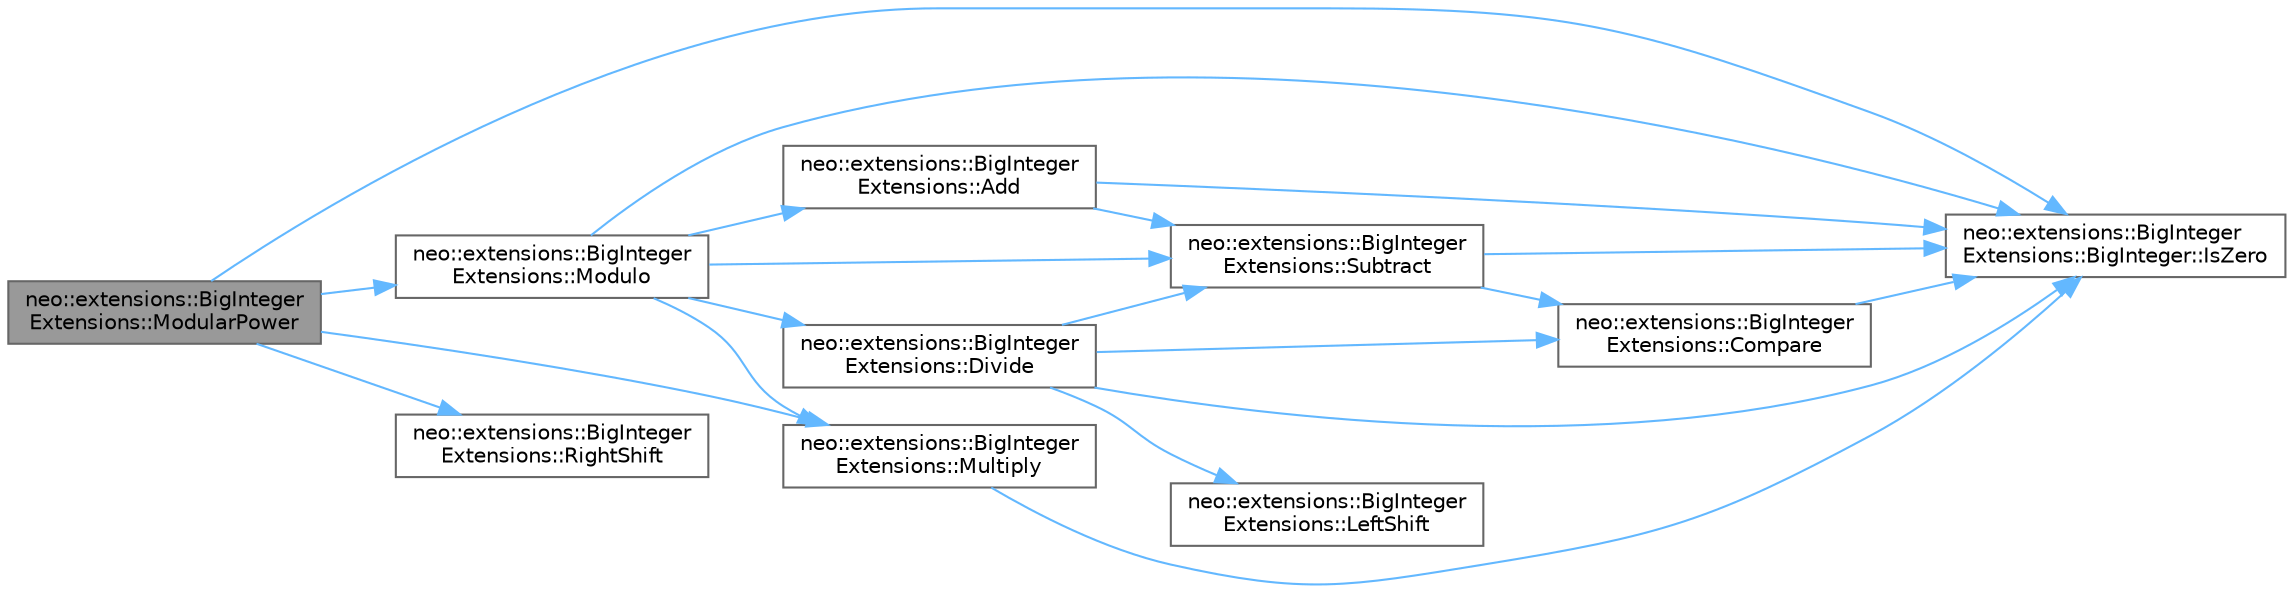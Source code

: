 digraph "neo::extensions::BigIntegerExtensions::ModularPower"
{
 // LATEX_PDF_SIZE
  bgcolor="transparent";
  edge [fontname=Helvetica,fontsize=10,labelfontname=Helvetica,labelfontsize=10];
  node [fontname=Helvetica,fontsize=10,shape=box,height=0.2,width=0.4];
  rankdir="LR";
  Node1 [id="Node000001",label="neo::extensions::BigInteger\lExtensions::ModularPower",height=0.2,width=0.4,color="gray40", fillcolor="grey60", style="filled", fontcolor="black",tooltip="Modular power operation (base^exponent mod modulus)"];
  Node1 -> Node2 [id="edge20_Node000001_Node000002",color="steelblue1",style="solid",tooltip=" "];
  Node2 [id="Node000002",label="neo::extensions::BigInteger\lExtensions::BigInteger::IsZero",height=0.2,width=0.4,color="grey40", fillcolor="white", style="filled",URL="$structneo_1_1extensions_1_1_big_integer_extensions_1_1_big_integer.html#a5678a4138aa2b7d1395ecf1091be4334",tooltip=" "];
  Node1 -> Node3 [id="edge21_Node000001_Node000003",color="steelblue1",style="solid",tooltip=" "];
  Node3 [id="Node000003",label="neo::extensions::BigInteger\lExtensions::Modulo",height=0.2,width=0.4,color="grey40", fillcolor="white", style="filled",URL="$classneo_1_1extensions_1_1_big_integer_extensions.html#a7c3f8c3cbe30676d091774e65c0d01b1",tooltip="Modulo operation."];
  Node3 -> Node4 [id="edge22_Node000003_Node000004",color="steelblue1",style="solid",tooltip=" "];
  Node4 [id="Node000004",label="neo::extensions::BigInteger\lExtensions::Add",height=0.2,width=0.4,color="grey40", fillcolor="white", style="filled",URL="$classneo_1_1extensions_1_1_big_integer_extensions.html#a43bb1d4c21295fce34a108540f56b805",tooltip="Add two BigIntegers."];
  Node4 -> Node2 [id="edge23_Node000004_Node000002",color="steelblue1",style="solid",tooltip=" "];
  Node4 -> Node5 [id="edge24_Node000004_Node000005",color="steelblue1",style="solid",tooltip=" "];
  Node5 [id="Node000005",label="neo::extensions::BigInteger\lExtensions::Subtract",height=0.2,width=0.4,color="grey40", fillcolor="white", style="filled",URL="$classneo_1_1extensions_1_1_big_integer_extensions.html#a9bb4f8270323224c45e9d77d6af3d4b4",tooltip="Subtract two BigIntegers."];
  Node5 -> Node6 [id="edge25_Node000005_Node000006",color="steelblue1",style="solid",tooltip=" "];
  Node6 [id="Node000006",label="neo::extensions::BigInteger\lExtensions::Compare",height=0.2,width=0.4,color="grey40", fillcolor="white", style="filled",URL="$classneo_1_1extensions_1_1_big_integer_extensions.html#ad0d4a34aaab8b612a96a95820908c2cd",tooltip="Compare two BigIntegers."];
  Node6 -> Node2 [id="edge26_Node000006_Node000002",color="steelblue1",style="solid",tooltip=" "];
  Node5 -> Node2 [id="edge27_Node000005_Node000002",color="steelblue1",style="solid",tooltip=" "];
  Node3 -> Node7 [id="edge28_Node000003_Node000007",color="steelblue1",style="solid",tooltip=" "];
  Node7 [id="Node000007",label="neo::extensions::BigInteger\lExtensions::Divide",height=0.2,width=0.4,color="grey40", fillcolor="white", style="filled",URL="$classneo_1_1extensions_1_1_big_integer_extensions.html#aa306dd6eec049f3f19b22027633c2612",tooltip="Divide two BigIntegers."];
  Node7 -> Node6 [id="edge29_Node000007_Node000006",color="steelblue1",style="solid",tooltip=" "];
  Node7 -> Node2 [id="edge30_Node000007_Node000002",color="steelblue1",style="solid",tooltip=" "];
  Node7 -> Node8 [id="edge31_Node000007_Node000008",color="steelblue1",style="solid",tooltip=" "];
  Node8 [id="Node000008",label="neo::extensions::BigInteger\lExtensions::LeftShift",height=0.2,width=0.4,color="grey40", fillcolor="white", style="filled",URL="$classneo_1_1extensions_1_1_big_integer_extensions.html#a0553aeef5e2f7234b339a24dd1c30090",tooltip="Bit shift left."];
  Node7 -> Node5 [id="edge32_Node000007_Node000005",color="steelblue1",style="solid",tooltip=" "];
  Node3 -> Node2 [id="edge33_Node000003_Node000002",color="steelblue1",style="solid",tooltip=" "];
  Node3 -> Node9 [id="edge34_Node000003_Node000009",color="steelblue1",style="solid",tooltip=" "];
  Node9 [id="Node000009",label="neo::extensions::BigInteger\lExtensions::Multiply",height=0.2,width=0.4,color="grey40", fillcolor="white", style="filled",URL="$classneo_1_1extensions_1_1_big_integer_extensions.html#ac6627f6c998190f7a2c372f8e4e54efb",tooltip="Multiply two BigIntegers."];
  Node9 -> Node2 [id="edge35_Node000009_Node000002",color="steelblue1",style="solid",tooltip=" "];
  Node3 -> Node5 [id="edge36_Node000003_Node000005",color="steelblue1",style="solid",tooltip=" "];
  Node1 -> Node9 [id="edge37_Node000001_Node000009",color="steelblue1",style="solid",tooltip=" "];
  Node1 -> Node10 [id="edge38_Node000001_Node000010",color="steelblue1",style="solid",tooltip=" "];
  Node10 [id="Node000010",label="neo::extensions::BigInteger\lExtensions::RightShift",height=0.2,width=0.4,color="grey40", fillcolor="white", style="filled",URL="$classneo_1_1extensions_1_1_big_integer_extensions.html#a7af52e40b44a1068e1fac6f3ea35d1f7",tooltip="Bit shift right."];
}
